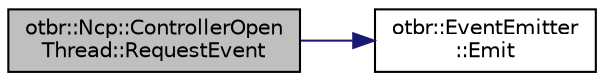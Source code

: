 digraph "otbr::Ncp::ControllerOpenThread::RequestEvent"
{
  edge [fontname="Helvetica",fontsize="10",labelfontname="Helvetica",labelfontsize="10"];
  node [fontname="Helvetica",fontsize="10",shape=record];
  rankdir="LR";
  Node56 [label="otbr::Ncp::ControllerOpen\lThread::RequestEvent",height=0.2,width=0.4,color="black", fillcolor="grey75", style="filled", fontcolor="black"];
  Node56 -> Node57 [color="midnightblue",fontsize="10",style="solid",fontname="Helvetica"];
  Node57 [label="otbr::EventEmitter\l::Emit",height=0.2,width=0.4,color="black", fillcolor="white", style="filled",URL="$dd/dcb/classotbr_1_1EventEmitter.html#ac16b1dd365337036053e4b7403199fff",tooltip="This method emits an event. "];
}
